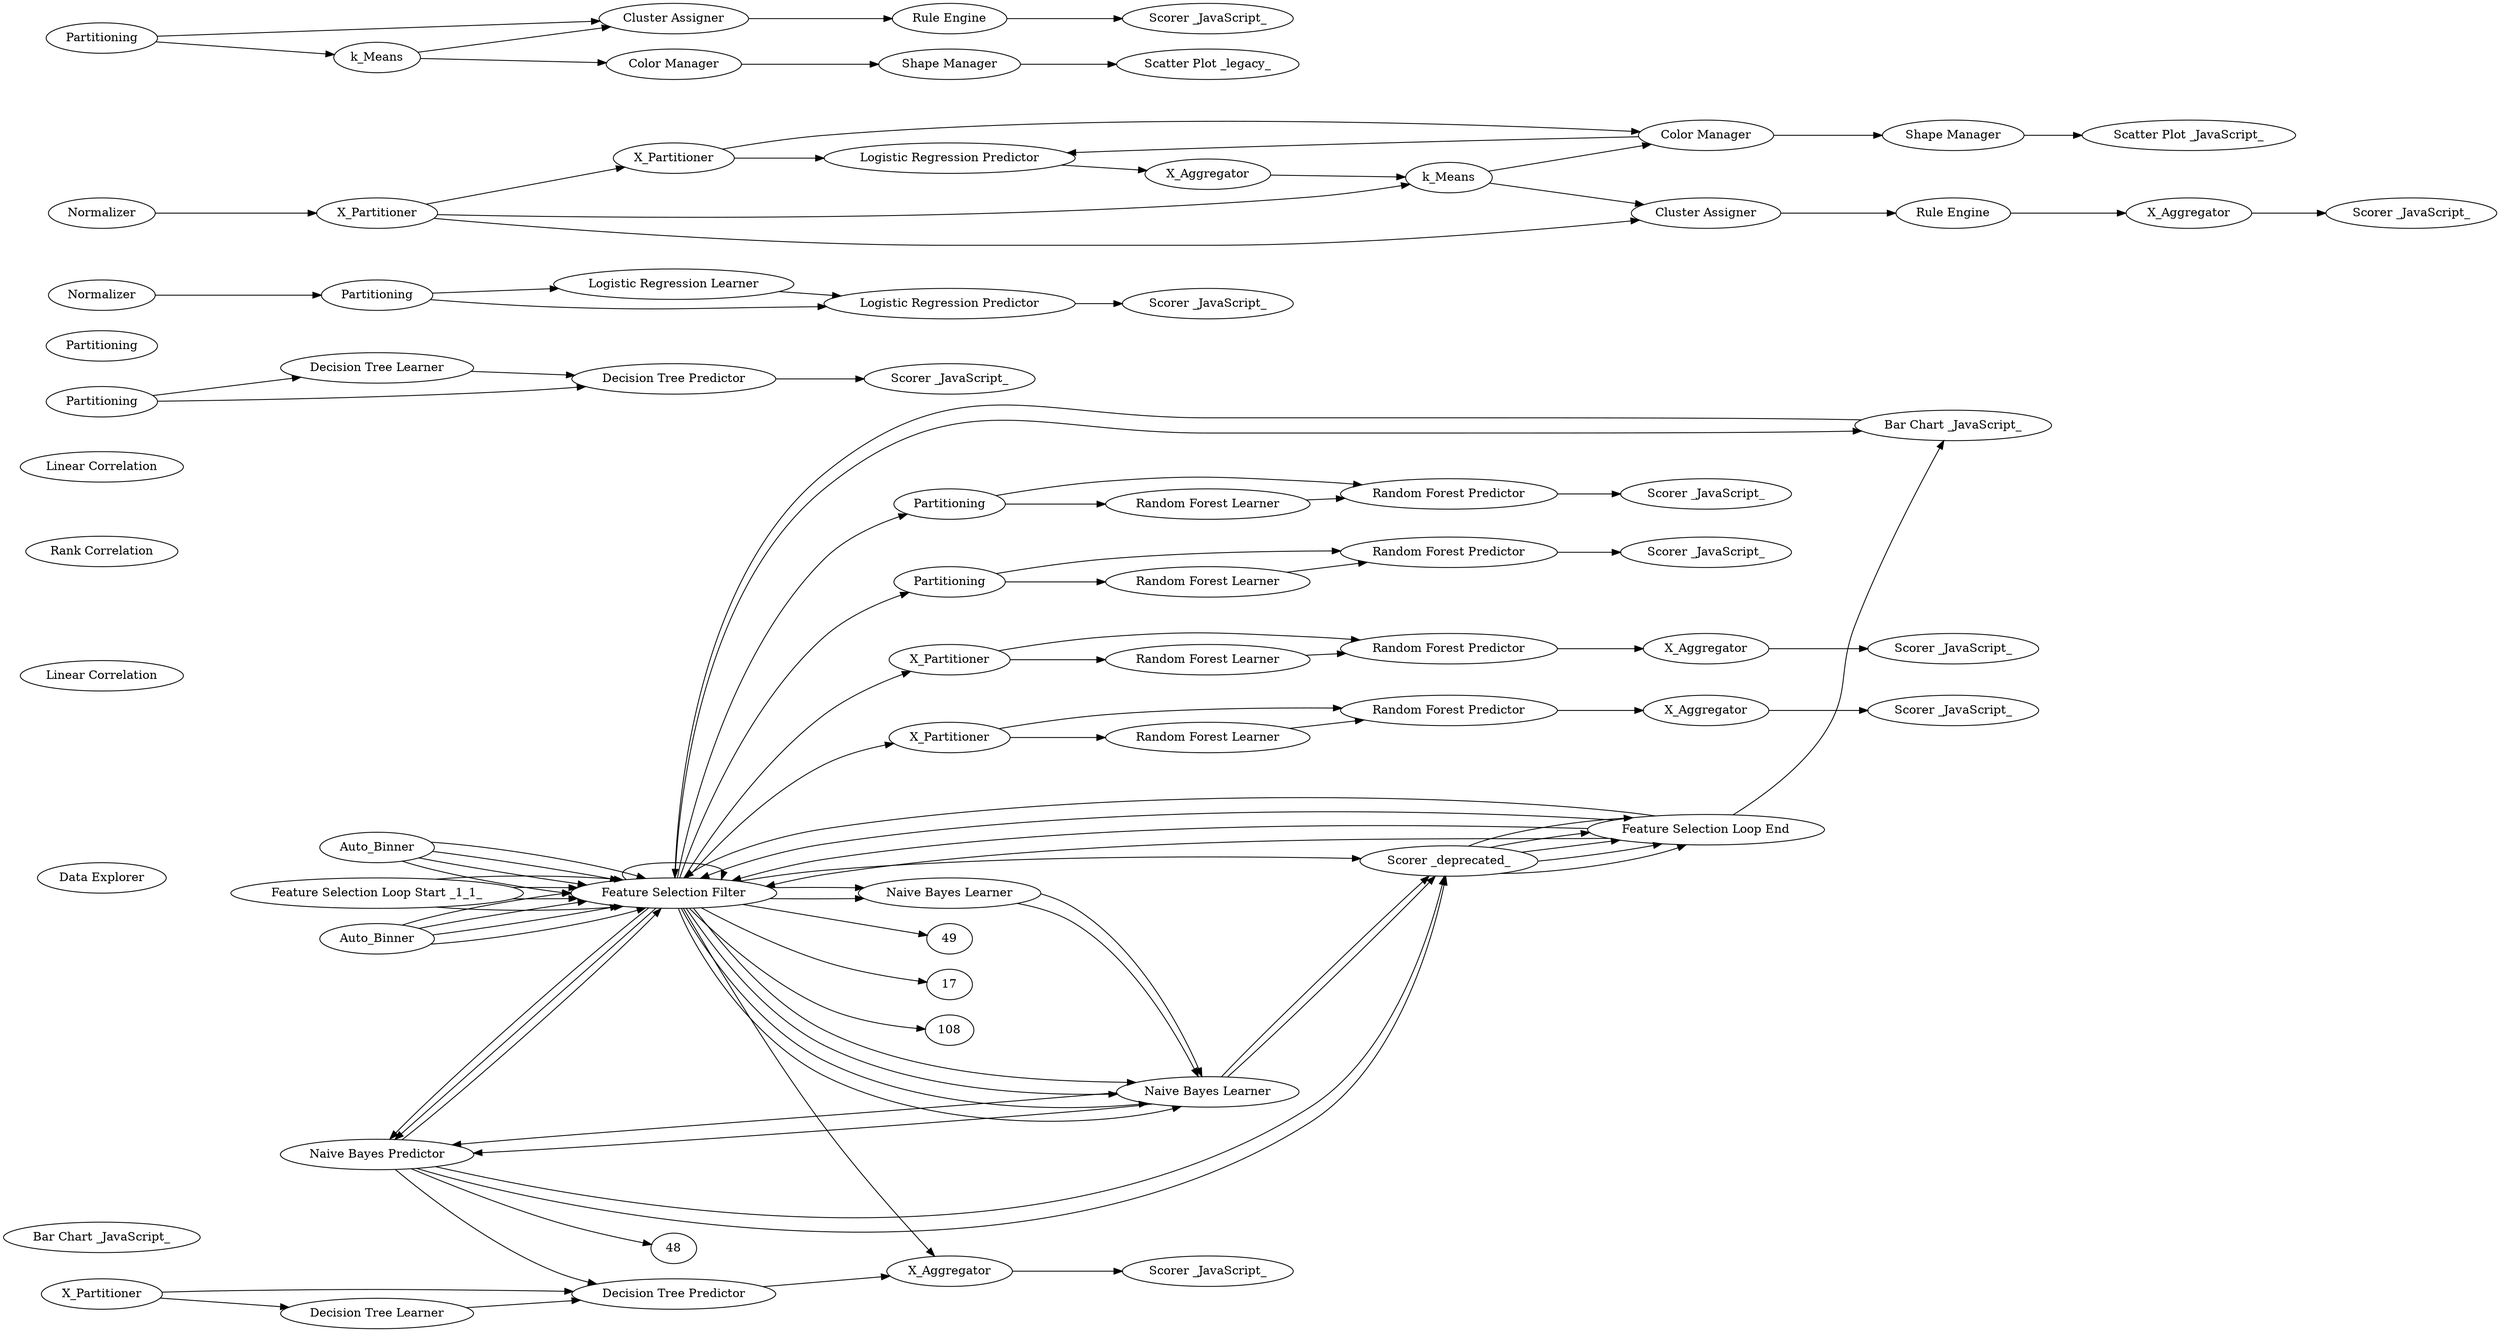 digraph {
	9 [label="CSV Reader"]
	2 [label="Column Filter"]
	3 [label="Rule Engine"]
	4 [label="String to Number"]
	5 [label="Missing Value"]
	7 [label="Rule Engine"]
	1 [label="Data Explorer"]
	2 [label="Box Plot _JavaScript_"]
	3 [label=Statistics]
	4 [label="Bar Chart _JavaScript_"]
	5 [label="Bar Chart _JavaScript_"]
	11 [label="Rank Correlation"]
	12 [label="Linear Correlation"]
	38 [label="Rank Correlation"]
	39 [label="Linear Correlation"]
	25 [label="Decision Tree Learner"]
	26 [label="Decision Tree Predictor"]
	41 [label=Partitioning]
	50 [label=X_Partitioner]
	51 [label="Decision Tree Learner"]
	52 [label="Decision Tree Predictor"]
	53 [label=X_Aggregator]
	54 [label="Scorer _JavaScript_"]
	88 [label="Scorer _JavaScript_"]
	2 [label="Feature Selection Loop End"]
	3 [label="Feature Selection Filter"]
	6 [label=Partitioning]
	7 [label="Scorer _deprecated_"]
	8 [label="Feature Selection Loop Start _1_1_"]
	10 [label="Naive Bayes Predictor"]
	11 [label="Naive Bayes Learner"]
	2 [label="Feature Selection Loop End"]
	3 [label="Feature Selection Filter"]
	6 [label=Partitioning]
	7 [label="Scorer _deprecated_"]
	8 [label="Feature Selection Loop Start _1_1_"]
	9 [label="Naive Bayes Predictor"]
	10 [label="Naive Bayes Learner"]
	57 [label="Random Forest Learner"]
	58 [label="Random Forest Predictor"]
	60 [label=Partitioning]
	80 [label=Partitioning]
	81 [label="Random Forest Learner"]
	83 [label="Random Forest Predictor"]
	86 [label=Auto_Binner]
	87 [label="Scorer _JavaScript_"]
	90 [label="Scorer _JavaScript_"]
	2 [label="Feature Selection Loop End"]
	3 [label="Feature Selection Filter"]
	6 [label=Partitioning]
	7 [label="Scorer _deprecated_"]
	8 [label="Feature Selection Loop Start _1_1_"]
	10 [label="Naive Bayes Predictor"]
	11 [label="Naive Bayes Learner"]
	2 [label="Feature Selection Loop End"]
	3 [label="Feature Selection Filter"]
	6 [label=Partitioning]
	7 [label="Scorer _deprecated_"]
	8 [label="Feature Selection Loop Start _1_1_"]
	9 [label="Naive Bayes Predictor"]
	10 [label="Naive Bayes Learner"]
	124 [label=X_Partitioner]
	125 [label=X_Partitioner]
	126 [label="Scorer _JavaScript_"]
	127 [label="Random Forest Learner"]
	128 [label="Random Forest Learner"]
	129 [label="Random Forest Predictor"]
	130 [label=Auto_Binner]
	131 [label=X_Aggregator]
	132 [label=X_Aggregator]
	133 [label="Random Forest Predictor"]
	134 [label="Scorer _JavaScript_"]
	28 [label="Logistic Regression Learner"]
	29 [label="Logistic Regression Predictor"]
	42 [label=Normalizer]
	43 [label=Partitioning]
	89 [label="Scorer _JavaScript_"]
	135 [label=X_Partitioner]
	136 [label=X_Aggregator]
	137 [label="Logistic Regression Predictor"]
	138 [label=Normalizer]
	139 [label="Scorer _JavaScript_"]
	140 [label="Logistic Regression Learner"]
	95 [label=Partitioning]
	96 [label=k_Means]
	97 [label="Cluster Assigner"]
	98 [label="Color Manager"]
	99 [label="Shape Manager"]
	101 [label="Rule Engine"]
	102 [label="Scorer _JavaScript_"]
	103 [label="Scatter Plot _legacy_"]
	138 [label=X_Partitioner]
	139 [label=k_Means]
	140 [label="Color Manager"]
	141 [label="Shape Manager"]
	143 [label="Rule Engine"]
	144 [label="Scorer _JavaScript_"]
	145 [label="Cluster Assigner"]
	146 [label=X_Aggregator]
	147 [label="Scatter Plot _JavaScript_"]
	148 [label=Normalizer]
	2 -> 4
	3 -> 7
	4 -> 3
	7 -> 2
	3 -> 4
	3 -> 3
	25 -> 26
	26 -> 88
	41 -> 25
	41 -> 26
	50 -> 51
	50 -> 52
	51 -> 52
	52 -> 53
	53 -> 54
	2 -> 3
	3 -> 10
	3 -> 11
	7 -> 2
	8 -> 3
	10 -> 7
	11 -> 10
	2 -> 3
	3 -> 10
	3 -> 9
	7 -> 2
	8 -> 3
	9 -> 7
	10 -> 9
	2 -> 3
	3 -> 10
	3 -> 11
	7 -> 2
	8 -> 3
	10 -> 7
	11 -> 10
	2 -> 3
	3 -> 10
	3 -> 9
	7 -> 2
	8 -> 3
	9 -> 7
	10 -> 9
	3 -> 80
	3 -> 60
	57 -> 58
	58 -> 87
	60 -> 57
	60 -> 58
	80 -> 81
	80 -> 83
	81 -> 83
	83 -> 90
	86 -> 3
	86 -> 3
	86 -> 3
	86 -> 3
	3 -> 125
	3 -> 124
	124 -> 127
	124 -> 133
	125 -> 129
	125 -> 128
	127 -> 133
	128 -> 129
	129 -> 132
	130 -> 3
	130 -> 3
	130 -> 3
	130 -> 3
	131 -> 126
	132 -> 134
	133 -> 131
	28 -> 29
	29 -> 89
	42 -> 43
	43 -> 29
	43 -> 28
	135 -> 140
	135 -> 137
	136 -> 139
	137 -> 136
	138 -> 135
	140 -> 137
	95 -> 97
	95 -> 96
	96 -> 97
	96 -> 98
	97 -> 101
	98 -> 99
	99 -> 103
	101 -> 102
	138 -> 139
	138 -> 145
	139 -> 140
	139 -> 145
	140 -> 141
	141 -> 147
	143 -> 146
	145 -> 143
	146 -> 144
	148 -> 138
	9 -> 48
	9 -> 3
	9 -> 52
	3 -> 53
	3 -> 49
	3 -> 17
	3 -> 108
	rankdir=LR
}
